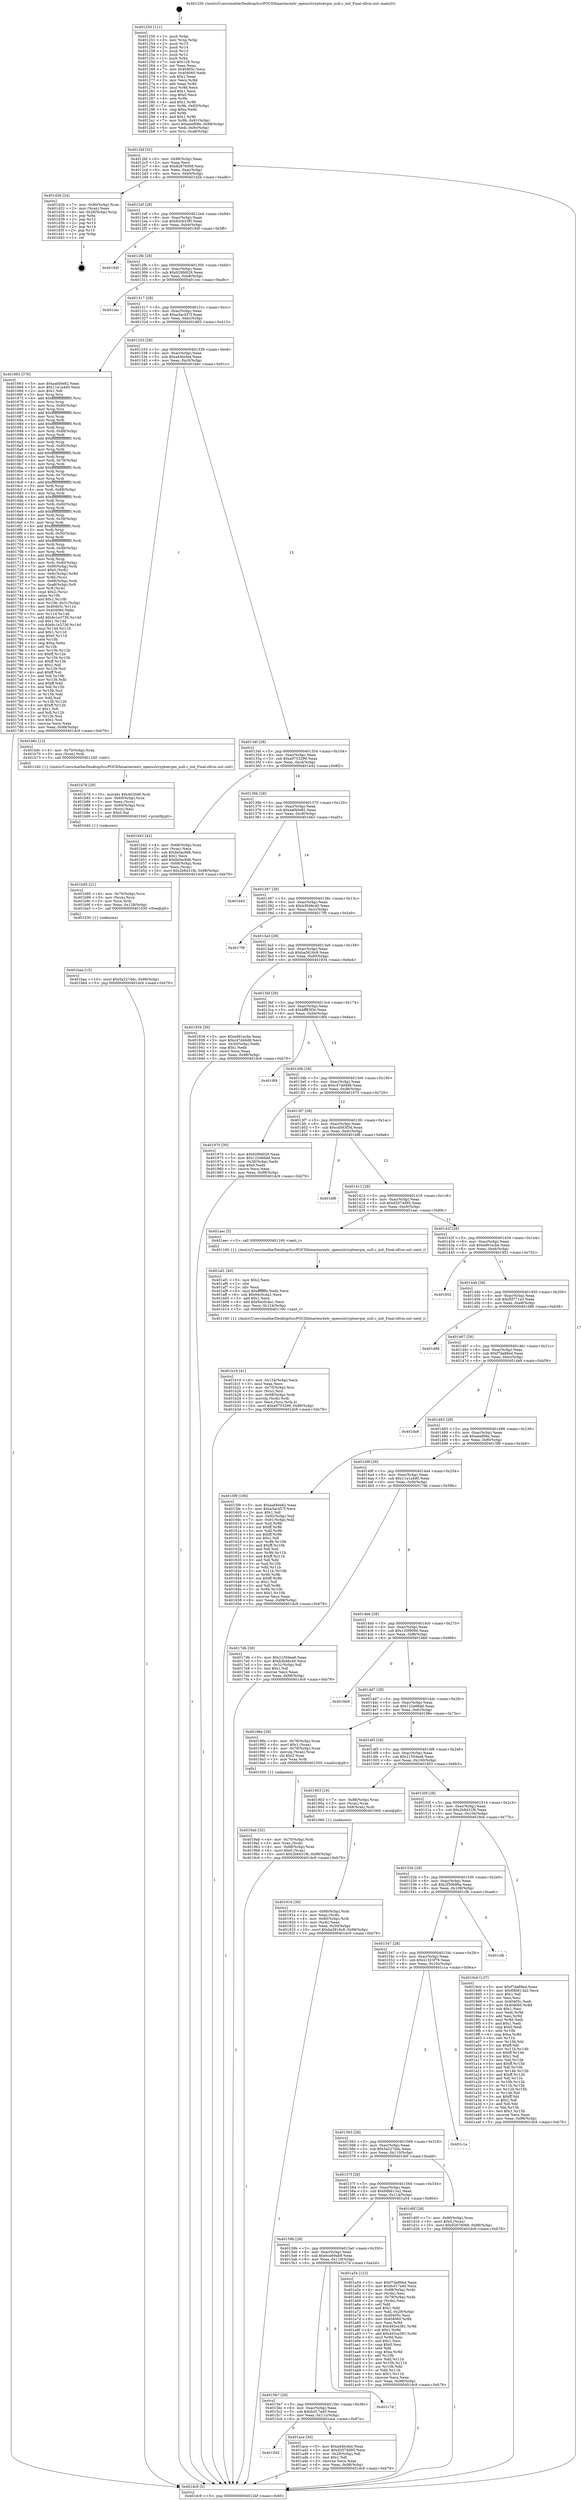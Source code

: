 digraph "0x401250" {
  label = "0x401250 (/mnt/c/Users/mathe/Desktop/tcc/POCII/binaries/extr_opensslcryptoevpm_null.c_init_Final-ollvm.out::main(0))"
  labelloc = "t"
  node[shape=record]

  Entry [label="",width=0.3,height=0.3,shape=circle,fillcolor=black,style=filled]
  "0x4012bf" [label="{
     0x4012bf [32]\l
     | [instrs]\l
     &nbsp;&nbsp;0x4012bf \<+6\>: mov -0x98(%rbp),%eax\l
     &nbsp;&nbsp;0x4012c5 \<+2\>: mov %eax,%ecx\l
     &nbsp;&nbsp;0x4012c7 \<+6\>: sub $0x82676068,%ecx\l
     &nbsp;&nbsp;0x4012cd \<+6\>: mov %eax,-0xac(%rbp)\l
     &nbsp;&nbsp;0x4012d3 \<+6\>: mov %ecx,-0xb0(%rbp)\l
     &nbsp;&nbsp;0x4012d9 \<+6\>: je 0000000000401d2b \<main+0xadb\>\l
  }"]
  "0x401d2b" [label="{
     0x401d2b [24]\l
     | [instrs]\l
     &nbsp;&nbsp;0x401d2b \<+7\>: mov -0x90(%rbp),%rax\l
     &nbsp;&nbsp;0x401d32 \<+2\>: mov (%rax),%eax\l
     &nbsp;&nbsp;0x401d34 \<+4\>: lea -0x28(%rbp),%rsp\l
     &nbsp;&nbsp;0x401d38 \<+1\>: pop %rbx\l
     &nbsp;&nbsp;0x401d39 \<+2\>: pop %r12\l
     &nbsp;&nbsp;0x401d3b \<+2\>: pop %r13\l
     &nbsp;&nbsp;0x401d3d \<+2\>: pop %r14\l
     &nbsp;&nbsp;0x401d3f \<+2\>: pop %r15\l
     &nbsp;&nbsp;0x401d41 \<+1\>: pop %rbp\l
     &nbsp;&nbsp;0x401d42 \<+1\>: ret\l
  }"]
  "0x4012df" [label="{
     0x4012df [28]\l
     | [instrs]\l
     &nbsp;&nbsp;0x4012df \<+5\>: jmp 00000000004012e4 \<main+0x94\>\l
     &nbsp;&nbsp;0x4012e4 \<+6\>: mov -0xac(%rbp),%eax\l
     &nbsp;&nbsp;0x4012ea \<+5\>: sub $0x83cb33f0,%eax\l
     &nbsp;&nbsp;0x4012ef \<+6\>: mov %eax,-0xb4(%rbp)\l
     &nbsp;&nbsp;0x4012f5 \<+6\>: je 000000000040184f \<main+0x5ff\>\l
  }"]
  Exit [label="",width=0.3,height=0.3,shape=circle,fillcolor=black,style=filled,peripheries=2]
  "0x40184f" [label="{
     0x40184f\l
  }", style=dashed]
  "0x4012fb" [label="{
     0x4012fb [28]\l
     | [instrs]\l
     &nbsp;&nbsp;0x4012fb \<+5\>: jmp 0000000000401300 \<main+0xb0\>\l
     &nbsp;&nbsp;0x401300 \<+6\>: mov -0xac(%rbp),%eax\l
     &nbsp;&nbsp;0x401306 \<+5\>: sub $0x929fd029,%eax\l
     &nbsp;&nbsp;0x40130b \<+6\>: mov %eax,-0xb8(%rbp)\l
     &nbsp;&nbsp;0x401311 \<+6\>: je 0000000000401cec \<main+0xa9c\>\l
  }"]
  "0x401baa" [label="{
     0x401baa [15]\l
     | [instrs]\l
     &nbsp;&nbsp;0x401baa \<+10\>: movl $0x5a227ddc,-0x98(%rbp)\l
     &nbsp;&nbsp;0x401bb4 \<+5\>: jmp 0000000000401dc9 \<main+0xb79\>\l
  }"]
  "0x401cec" [label="{
     0x401cec\l
  }", style=dashed]
  "0x401317" [label="{
     0x401317 [28]\l
     | [instrs]\l
     &nbsp;&nbsp;0x401317 \<+5\>: jmp 000000000040131c \<main+0xcc\>\l
     &nbsp;&nbsp;0x40131c \<+6\>: mov -0xac(%rbp),%eax\l
     &nbsp;&nbsp;0x401322 \<+5\>: sub $0xa3ac457f,%eax\l
     &nbsp;&nbsp;0x401327 \<+6\>: mov %eax,-0xbc(%rbp)\l
     &nbsp;&nbsp;0x40132d \<+6\>: je 0000000000401663 \<main+0x413\>\l
  }"]
  "0x401b95" [label="{
     0x401b95 [21]\l
     | [instrs]\l
     &nbsp;&nbsp;0x401b95 \<+4\>: mov -0x70(%rbp),%rcx\l
     &nbsp;&nbsp;0x401b99 \<+3\>: mov (%rcx),%rcx\l
     &nbsp;&nbsp;0x401b9c \<+3\>: mov %rcx,%rdi\l
     &nbsp;&nbsp;0x401b9f \<+6\>: mov %eax,-0x128(%rbp)\l
     &nbsp;&nbsp;0x401ba5 \<+5\>: call 0000000000401030 \<free@plt\>\l
     | [calls]\l
     &nbsp;&nbsp;0x401030 \{1\} (unknown)\l
  }"]
  "0x401663" [label="{
     0x401663 [376]\l
     | [instrs]\l
     &nbsp;&nbsp;0x401663 \<+5\>: mov $0xaaf40e82,%eax\l
     &nbsp;&nbsp;0x401668 \<+5\>: mov $0x11a1a4d0,%ecx\l
     &nbsp;&nbsp;0x40166d \<+2\>: mov $0x1,%dl\l
     &nbsp;&nbsp;0x40166f \<+3\>: mov %rsp,%rsi\l
     &nbsp;&nbsp;0x401672 \<+4\>: add $0xfffffffffffffff0,%rsi\l
     &nbsp;&nbsp;0x401676 \<+3\>: mov %rsi,%rsp\l
     &nbsp;&nbsp;0x401679 \<+7\>: mov %rsi,-0x90(%rbp)\l
     &nbsp;&nbsp;0x401680 \<+3\>: mov %rsp,%rsi\l
     &nbsp;&nbsp;0x401683 \<+4\>: add $0xfffffffffffffff0,%rsi\l
     &nbsp;&nbsp;0x401687 \<+3\>: mov %rsi,%rsp\l
     &nbsp;&nbsp;0x40168a \<+3\>: mov %rsp,%rdi\l
     &nbsp;&nbsp;0x40168d \<+4\>: add $0xfffffffffffffff0,%rdi\l
     &nbsp;&nbsp;0x401691 \<+3\>: mov %rdi,%rsp\l
     &nbsp;&nbsp;0x401694 \<+7\>: mov %rdi,-0x88(%rbp)\l
     &nbsp;&nbsp;0x40169b \<+3\>: mov %rsp,%rdi\l
     &nbsp;&nbsp;0x40169e \<+4\>: add $0xfffffffffffffff0,%rdi\l
     &nbsp;&nbsp;0x4016a2 \<+3\>: mov %rdi,%rsp\l
     &nbsp;&nbsp;0x4016a5 \<+4\>: mov %rdi,-0x80(%rbp)\l
     &nbsp;&nbsp;0x4016a9 \<+3\>: mov %rsp,%rdi\l
     &nbsp;&nbsp;0x4016ac \<+4\>: add $0xfffffffffffffff0,%rdi\l
     &nbsp;&nbsp;0x4016b0 \<+3\>: mov %rdi,%rsp\l
     &nbsp;&nbsp;0x4016b3 \<+4\>: mov %rdi,-0x78(%rbp)\l
     &nbsp;&nbsp;0x4016b7 \<+3\>: mov %rsp,%rdi\l
     &nbsp;&nbsp;0x4016ba \<+4\>: add $0xfffffffffffffff0,%rdi\l
     &nbsp;&nbsp;0x4016be \<+3\>: mov %rdi,%rsp\l
     &nbsp;&nbsp;0x4016c1 \<+4\>: mov %rdi,-0x70(%rbp)\l
     &nbsp;&nbsp;0x4016c5 \<+3\>: mov %rsp,%rdi\l
     &nbsp;&nbsp;0x4016c8 \<+4\>: add $0xfffffffffffffff0,%rdi\l
     &nbsp;&nbsp;0x4016cc \<+3\>: mov %rdi,%rsp\l
     &nbsp;&nbsp;0x4016cf \<+4\>: mov %rdi,-0x68(%rbp)\l
     &nbsp;&nbsp;0x4016d3 \<+3\>: mov %rsp,%rdi\l
     &nbsp;&nbsp;0x4016d6 \<+4\>: add $0xfffffffffffffff0,%rdi\l
     &nbsp;&nbsp;0x4016da \<+3\>: mov %rdi,%rsp\l
     &nbsp;&nbsp;0x4016dd \<+4\>: mov %rdi,-0x60(%rbp)\l
     &nbsp;&nbsp;0x4016e1 \<+3\>: mov %rsp,%rdi\l
     &nbsp;&nbsp;0x4016e4 \<+4\>: add $0xfffffffffffffff0,%rdi\l
     &nbsp;&nbsp;0x4016e8 \<+3\>: mov %rdi,%rsp\l
     &nbsp;&nbsp;0x4016eb \<+4\>: mov %rdi,-0x58(%rbp)\l
     &nbsp;&nbsp;0x4016ef \<+3\>: mov %rsp,%rdi\l
     &nbsp;&nbsp;0x4016f2 \<+4\>: add $0xfffffffffffffff0,%rdi\l
     &nbsp;&nbsp;0x4016f6 \<+3\>: mov %rdi,%rsp\l
     &nbsp;&nbsp;0x4016f9 \<+4\>: mov %rdi,-0x50(%rbp)\l
     &nbsp;&nbsp;0x4016fd \<+3\>: mov %rsp,%rdi\l
     &nbsp;&nbsp;0x401700 \<+4\>: add $0xfffffffffffffff0,%rdi\l
     &nbsp;&nbsp;0x401704 \<+3\>: mov %rdi,%rsp\l
     &nbsp;&nbsp;0x401707 \<+4\>: mov %rdi,-0x48(%rbp)\l
     &nbsp;&nbsp;0x40170b \<+3\>: mov %rsp,%rdi\l
     &nbsp;&nbsp;0x40170e \<+4\>: add $0xfffffffffffffff0,%rdi\l
     &nbsp;&nbsp;0x401712 \<+3\>: mov %rdi,%rsp\l
     &nbsp;&nbsp;0x401715 \<+4\>: mov %rdi,-0x40(%rbp)\l
     &nbsp;&nbsp;0x401719 \<+7\>: mov -0x90(%rbp),%rdi\l
     &nbsp;&nbsp;0x401720 \<+6\>: movl $0x0,(%rdi)\l
     &nbsp;&nbsp;0x401726 \<+7\>: mov -0x9c(%rbp),%r8d\l
     &nbsp;&nbsp;0x40172d \<+3\>: mov %r8d,(%rsi)\l
     &nbsp;&nbsp;0x401730 \<+7\>: mov -0x88(%rbp),%rdi\l
     &nbsp;&nbsp;0x401737 \<+7\>: mov -0xa8(%rbp),%r9\l
     &nbsp;&nbsp;0x40173e \<+3\>: mov %r9,(%rdi)\l
     &nbsp;&nbsp;0x401741 \<+3\>: cmpl $0x2,(%rsi)\l
     &nbsp;&nbsp;0x401744 \<+4\>: setne %r10b\l
     &nbsp;&nbsp;0x401748 \<+4\>: and $0x1,%r10b\l
     &nbsp;&nbsp;0x40174c \<+4\>: mov %r10b,-0x31(%rbp)\l
     &nbsp;&nbsp;0x401750 \<+8\>: mov 0x40405c,%r11d\l
     &nbsp;&nbsp;0x401758 \<+7\>: mov 0x404060,%ebx\l
     &nbsp;&nbsp;0x40175f \<+3\>: mov %r11d,%r14d\l
     &nbsp;&nbsp;0x401762 \<+7\>: add $0x6c1e3736,%r14d\l
     &nbsp;&nbsp;0x401769 \<+4\>: sub $0x1,%r14d\l
     &nbsp;&nbsp;0x40176d \<+7\>: sub $0x6c1e3736,%r14d\l
     &nbsp;&nbsp;0x401774 \<+4\>: imul %r14d,%r11d\l
     &nbsp;&nbsp;0x401778 \<+4\>: and $0x1,%r11d\l
     &nbsp;&nbsp;0x40177c \<+4\>: cmp $0x0,%r11d\l
     &nbsp;&nbsp;0x401780 \<+4\>: sete %r10b\l
     &nbsp;&nbsp;0x401784 \<+3\>: cmp $0xa,%ebx\l
     &nbsp;&nbsp;0x401787 \<+4\>: setl %r15b\l
     &nbsp;&nbsp;0x40178b \<+3\>: mov %r10b,%r12b\l
     &nbsp;&nbsp;0x40178e \<+4\>: xor $0xff,%r12b\l
     &nbsp;&nbsp;0x401792 \<+3\>: mov %r15b,%r13b\l
     &nbsp;&nbsp;0x401795 \<+4\>: xor $0xff,%r13b\l
     &nbsp;&nbsp;0x401799 \<+3\>: xor $0x1,%dl\l
     &nbsp;&nbsp;0x40179c \<+3\>: mov %r12b,%sil\l
     &nbsp;&nbsp;0x40179f \<+4\>: and $0xff,%sil\l
     &nbsp;&nbsp;0x4017a3 \<+3\>: and %dl,%r10b\l
     &nbsp;&nbsp;0x4017a6 \<+3\>: mov %r13b,%dil\l
     &nbsp;&nbsp;0x4017a9 \<+4\>: and $0xff,%dil\l
     &nbsp;&nbsp;0x4017ad \<+3\>: and %dl,%r15b\l
     &nbsp;&nbsp;0x4017b0 \<+3\>: or %r10b,%sil\l
     &nbsp;&nbsp;0x4017b3 \<+3\>: or %r15b,%dil\l
     &nbsp;&nbsp;0x4017b6 \<+3\>: xor %dil,%sil\l
     &nbsp;&nbsp;0x4017b9 \<+3\>: or %r13b,%r12b\l
     &nbsp;&nbsp;0x4017bc \<+4\>: xor $0xff,%r12b\l
     &nbsp;&nbsp;0x4017c0 \<+3\>: or $0x1,%dl\l
     &nbsp;&nbsp;0x4017c3 \<+3\>: and %dl,%r12b\l
     &nbsp;&nbsp;0x4017c6 \<+3\>: or %r12b,%sil\l
     &nbsp;&nbsp;0x4017c9 \<+4\>: test $0x1,%sil\l
     &nbsp;&nbsp;0x4017cd \<+3\>: cmovne %ecx,%eax\l
     &nbsp;&nbsp;0x4017d0 \<+6\>: mov %eax,-0x98(%rbp)\l
     &nbsp;&nbsp;0x4017d6 \<+5\>: jmp 0000000000401dc9 \<main+0xb79\>\l
  }"]
  "0x401333" [label="{
     0x401333 [28]\l
     | [instrs]\l
     &nbsp;&nbsp;0x401333 \<+5\>: jmp 0000000000401338 \<main+0xe8\>\l
     &nbsp;&nbsp;0x401338 \<+6\>: mov -0xac(%rbp),%eax\l
     &nbsp;&nbsp;0x40133e \<+5\>: sub $0xa44bcfa4,%eax\l
     &nbsp;&nbsp;0x401343 \<+6\>: mov %eax,-0xc0(%rbp)\l
     &nbsp;&nbsp;0x401349 \<+6\>: je 0000000000401b6c \<main+0x91c\>\l
  }"]
  "0x401b78" [label="{
     0x401b78 [29]\l
     | [instrs]\l
     &nbsp;&nbsp;0x401b78 \<+10\>: movabs $0x4020d6,%rdi\l
     &nbsp;&nbsp;0x401b82 \<+4\>: mov -0x60(%rbp),%rcx\l
     &nbsp;&nbsp;0x401b86 \<+2\>: mov %eax,(%rcx)\l
     &nbsp;&nbsp;0x401b88 \<+4\>: mov -0x60(%rbp),%rcx\l
     &nbsp;&nbsp;0x401b8c \<+2\>: mov (%rcx),%esi\l
     &nbsp;&nbsp;0x401b8e \<+2\>: mov $0x0,%al\l
     &nbsp;&nbsp;0x401b90 \<+5\>: call 0000000000401040 \<printf@plt\>\l
     | [calls]\l
     &nbsp;&nbsp;0x401040 \{1\} (unknown)\l
  }"]
  "0x401b6c" [label="{
     0x401b6c [12]\l
     | [instrs]\l
     &nbsp;&nbsp;0x401b6c \<+4\>: mov -0x70(%rbp),%rax\l
     &nbsp;&nbsp;0x401b70 \<+3\>: mov (%rax),%rdi\l
     &nbsp;&nbsp;0x401b73 \<+5\>: call 0000000000401240 \<init\>\l
     | [calls]\l
     &nbsp;&nbsp;0x401240 \{1\} (/mnt/c/Users/mathe/Desktop/tcc/POCII/binaries/extr_opensslcryptoevpm_null.c_init_Final-ollvm.out::init)\l
  }"]
  "0x40134f" [label="{
     0x40134f [28]\l
     | [instrs]\l
     &nbsp;&nbsp;0x40134f \<+5\>: jmp 0000000000401354 \<main+0x104\>\l
     &nbsp;&nbsp;0x401354 \<+6\>: mov -0xac(%rbp),%eax\l
     &nbsp;&nbsp;0x40135a \<+5\>: sub $0xa9753299,%eax\l
     &nbsp;&nbsp;0x40135f \<+6\>: mov %eax,-0xc4(%rbp)\l
     &nbsp;&nbsp;0x401365 \<+6\>: je 0000000000401b42 \<main+0x8f2\>\l
  }"]
  "0x401b19" [label="{
     0x401b19 [41]\l
     | [instrs]\l
     &nbsp;&nbsp;0x401b19 \<+6\>: mov -0x124(%rbp),%ecx\l
     &nbsp;&nbsp;0x401b1f \<+3\>: imul %eax,%ecx\l
     &nbsp;&nbsp;0x401b22 \<+4\>: mov -0x70(%rbp),%rsi\l
     &nbsp;&nbsp;0x401b26 \<+3\>: mov (%rsi),%rsi\l
     &nbsp;&nbsp;0x401b29 \<+4\>: mov -0x68(%rbp),%rdi\l
     &nbsp;&nbsp;0x401b2d \<+3\>: movslq (%rdi),%rdi\l
     &nbsp;&nbsp;0x401b30 \<+3\>: mov %ecx,(%rsi,%rdi,4)\l
     &nbsp;&nbsp;0x401b33 \<+10\>: movl $0xa9753299,-0x98(%rbp)\l
     &nbsp;&nbsp;0x401b3d \<+5\>: jmp 0000000000401dc9 \<main+0xb79\>\l
  }"]
  "0x401b42" [label="{
     0x401b42 [42]\l
     | [instrs]\l
     &nbsp;&nbsp;0x401b42 \<+4\>: mov -0x68(%rbp),%rax\l
     &nbsp;&nbsp;0x401b46 \<+2\>: mov (%rax),%ecx\l
     &nbsp;&nbsp;0x401b48 \<+6\>: sub $0xfa0ac9db,%ecx\l
     &nbsp;&nbsp;0x401b4e \<+3\>: add $0x1,%ecx\l
     &nbsp;&nbsp;0x401b51 \<+6\>: add $0xfa0ac9db,%ecx\l
     &nbsp;&nbsp;0x401b57 \<+4\>: mov -0x68(%rbp),%rax\l
     &nbsp;&nbsp;0x401b5b \<+2\>: mov %ecx,(%rax)\l
     &nbsp;&nbsp;0x401b5d \<+10\>: movl $0x2b8431fb,-0x98(%rbp)\l
     &nbsp;&nbsp;0x401b67 \<+5\>: jmp 0000000000401dc9 \<main+0xb79\>\l
  }"]
  "0x40136b" [label="{
     0x40136b [28]\l
     | [instrs]\l
     &nbsp;&nbsp;0x40136b \<+5\>: jmp 0000000000401370 \<main+0x120\>\l
     &nbsp;&nbsp;0x401370 \<+6\>: mov -0xac(%rbp),%eax\l
     &nbsp;&nbsp;0x401376 \<+5\>: sub $0xaaf40e82,%eax\l
     &nbsp;&nbsp;0x40137b \<+6\>: mov %eax,-0xc8(%rbp)\l
     &nbsp;&nbsp;0x401381 \<+6\>: je 0000000000401d43 \<main+0xaf3\>\l
  }"]
  "0x401af1" [label="{
     0x401af1 [40]\l
     | [instrs]\l
     &nbsp;&nbsp;0x401af1 \<+5\>: mov $0x2,%ecx\l
     &nbsp;&nbsp;0x401af6 \<+1\>: cltd\l
     &nbsp;&nbsp;0x401af7 \<+2\>: idiv %ecx\l
     &nbsp;&nbsp;0x401af9 \<+6\>: imul $0xfffffffe,%edx,%ecx\l
     &nbsp;&nbsp;0x401aff \<+6\>: sub $0x94c0cda1,%ecx\l
     &nbsp;&nbsp;0x401b05 \<+3\>: add $0x1,%ecx\l
     &nbsp;&nbsp;0x401b08 \<+6\>: add $0x94c0cda1,%ecx\l
     &nbsp;&nbsp;0x401b0e \<+6\>: mov %ecx,-0x124(%rbp)\l
     &nbsp;&nbsp;0x401b14 \<+5\>: call 0000000000401160 \<next_i\>\l
     | [calls]\l
     &nbsp;&nbsp;0x401160 \{1\} (/mnt/c/Users/mathe/Desktop/tcc/POCII/binaries/extr_opensslcryptoevpm_null.c_init_Final-ollvm.out::next_i)\l
  }"]
  "0x401d43" [label="{
     0x401d43\l
  }", style=dashed]
  "0x401387" [label="{
     0x401387 [28]\l
     | [instrs]\l
     &nbsp;&nbsp;0x401387 \<+5\>: jmp 000000000040138c \<main+0x13c\>\l
     &nbsp;&nbsp;0x40138c \<+6\>: mov -0xac(%rbp),%eax\l
     &nbsp;&nbsp;0x401392 \<+5\>: sub $0xb3b46c40,%eax\l
     &nbsp;&nbsp;0x401397 \<+6\>: mov %eax,-0xcc(%rbp)\l
     &nbsp;&nbsp;0x40139d \<+6\>: je 00000000004017f9 \<main+0x5a9\>\l
  }"]
  "0x4015d3" [label="{
     0x4015d3\l
  }", style=dashed]
  "0x4017f9" [label="{
     0x4017f9\l
  }", style=dashed]
  "0x4013a3" [label="{
     0x4013a3 [28]\l
     | [instrs]\l
     &nbsp;&nbsp;0x4013a3 \<+5\>: jmp 00000000004013a8 \<main+0x158\>\l
     &nbsp;&nbsp;0x4013a8 \<+6\>: mov -0xac(%rbp),%eax\l
     &nbsp;&nbsp;0x4013ae \<+5\>: sub $0xba5816c8,%eax\l
     &nbsp;&nbsp;0x4013b3 \<+6\>: mov %eax,-0xd0(%rbp)\l
     &nbsp;&nbsp;0x4013b9 \<+6\>: je 0000000000401934 \<main+0x6e4\>\l
  }"]
  "0x401ace" [label="{
     0x401ace [30]\l
     | [instrs]\l
     &nbsp;&nbsp;0x401ace \<+5\>: mov $0xa44bcfa4,%eax\l
     &nbsp;&nbsp;0x401ad3 \<+5\>: mov $0xd2074d95,%ecx\l
     &nbsp;&nbsp;0x401ad8 \<+3\>: mov -0x29(%rbp),%dl\l
     &nbsp;&nbsp;0x401adb \<+3\>: test $0x1,%dl\l
     &nbsp;&nbsp;0x401ade \<+3\>: cmovne %ecx,%eax\l
     &nbsp;&nbsp;0x401ae1 \<+6\>: mov %eax,-0x98(%rbp)\l
     &nbsp;&nbsp;0x401ae7 \<+5\>: jmp 0000000000401dc9 \<main+0xb79\>\l
  }"]
  "0x401934" [label="{
     0x401934 [30]\l
     | [instrs]\l
     &nbsp;&nbsp;0x401934 \<+5\>: mov $0xed91ecbe,%eax\l
     &nbsp;&nbsp;0x401939 \<+5\>: mov $0xc47dd4d8,%ecx\l
     &nbsp;&nbsp;0x40193e \<+3\>: mov -0x30(%rbp),%edx\l
     &nbsp;&nbsp;0x401941 \<+3\>: cmp $0x1,%edx\l
     &nbsp;&nbsp;0x401944 \<+3\>: cmovl %ecx,%eax\l
     &nbsp;&nbsp;0x401947 \<+6\>: mov %eax,-0x98(%rbp)\l
     &nbsp;&nbsp;0x40194d \<+5\>: jmp 0000000000401dc9 \<main+0xb79\>\l
  }"]
  "0x4013bf" [label="{
     0x4013bf [28]\l
     | [instrs]\l
     &nbsp;&nbsp;0x4013bf \<+5\>: jmp 00000000004013c4 \<main+0x174\>\l
     &nbsp;&nbsp;0x4013c4 \<+6\>: mov -0xac(%rbp),%eax\l
     &nbsp;&nbsp;0x4013ca \<+5\>: sub $0xbff83f3e,%eax\l
     &nbsp;&nbsp;0x4013cf \<+6\>: mov %eax,-0xd4(%rbp)\l
     &nbsp;&nbsp;0x4013d5 \<+6\>: je 00000000004018f4 \<main+0x6a4\>\l
  }"]
  "0x4015b7" [label="{
     0x4015b7 [28]\l
     | [instrs]\l
     &nbsp;&nbsp;0x4015b7 \<+5\>: jmp 00000000004015bc \<main+0x36c\>\l
     &nbsp;&nbsp;0x4015bc \<+6\>: mov -0xac(%rbp),%eax\l
     &nbsp;&nbsp;0x4015c2 \<+5\>: sub $0x6cf17a40,%eax\l
     &nbsp;&nbsp;0x4015c7 \<+6\>: mov %eax,-0x11c(%rbp)\l
     &nbsp;&nbsp;0x4015cd \<+6\>: je 0000000000401ace \<main+0x87e\>\l
  }"]
  "0x4018f4" [label="{
     0x4018f4\l
  }", style=dashed]
  "0x4013db" [label="{
     0x4013db [28]\l
     | [instrs]\l
     &nbsp;&nbsp;0x4013db \<+5\>: jmp 00000000004013e0 \<main+0x190\>\l
     &nbsp;&nbsp;0x4013e0 \<+6\>: mov -0xac(%rbp),%eax\l
     &nbsp;&nbsp;0x4013e6 \<+5\>: sub $0xc47dd4d8,%eax\l
     &nbsp;&nbsp;0x4013eb \<+6\>: mov %eax,-0xd8(%rbp)\l
     &nbsp;&nbsp;0x4013f1 \<+6\>: je 0000000000401970 \<main+0x720\>\l
  }"]
  "0x401c7d" [label="{
     0x401c7d\l
  }", style=dashed]
  "0x401970" [label="{
     0x401970 [30]\l
     | [instrs]\l
     &nbsp;&nbsp;0x401970 \<+5\>: mov $0x929fd029,%eax\l
     &nbsp;&nbsp;0x401975 \<+5\>: mov $0x122e66dd,%ecx\l
     &nbsp;&nbsp;0x40197a \<+3\>: mov -0x30(%rbp),%edx\l
     &nbsp;&nbsp;0x40197d \<+3\>: cmp $0x0,%edx\l
     &nbsp;&nbsp;0x401980 \<+3\>: cmove %ecx,%eax\l
     &nbsp;&nbsp;0x401983 \<+6\>: mov %eax,-0x98(%rbp)\l
     &nbsp;&nbsp;0x401989 \<+5\>: jmp 0000000000401dc9 \<main+0xb79\>\l
  }"]
  "0x4013f7" [label="{
     0x4013f7 [28]\l
     | [instrs]\l
     &nbsp;&nbsp;0x4013f7 \<+5\>: jmp 00000000004013fc \<main+0x1ac\>\l
     &nbsp;&nbsp;0x4013fc \<+6\>: mov -0xac(%rbp),%eax\l
     &nbsp;&nbsp;0x401402 \<+5\>: sub $0xcd563f3d,%eax\l
     &nbsp;&nbsp;0x401407 \<+6\>: mov %eax,-0xdc(%rbp)\l
     &nbsp;&nbsp;0x40140d \<+6\>: je 0000000000401bf6 \<main+0x9a6\>\l
  }"]
  "0x40159b" [label="{
     0x40159b [28]\l
     | [instrs]\l
     &nbsp;&nbsp;0x40159b \<+5\>: jmp 00000000004015a0 \<main+0x350\>\l
     &nbsp;&nbsp;0x4015a0 \<+6\>: mov -0xac(%rbp),%eax\l
     &nbsp;&nbsp;0x4015a6 \<+5\>: sub $0x6ca69ab9,%eax\l
     &nbsp;&nbsp;0x4015ab \<+6\>: mov %eax,-0x118(%rbp)\l
     &nbsp;&nbsp;0x4015b1 \<+6\>: je 0000000000401c7d \<main+0xa2d\>\l
  }"]
  "0x401bf6" [label="{
     0x401bf6\l
  }", style=dashed]
  "0x401413" [label="{
     0x401413 [28]\l
     | [instrs]\l
     &nbsp;&nbsp;0x401413 \<+5\>: jmp 0000000000401418 \<main+0x1c8\>\l
     &nbsp;&nbsp;0x401418 \<+6\>: mov -0xac(%rbp),%eax\l
     &nbsp;&nbsp;0x40141e \<+5\>: sub $0xd2074d95,%eax\l
     &nbsp;&nbsp;0x401423 \<+6\>: mov %eax,-0xe0(%rbp)\l
     &nbsp;&nbsp;0x401429 \<+6\>: je 0000000000401aec \<main+0x89c\>\l
  }"]
  "0x401a54" [label="{
     0x401a54 [122]\l
     | [instrs]\l
     &nbsp;&nbsp;0x401a54 \<+5\>: mov $0xf7da89ed,%eax\l
     &nbsp;&nbsp;0x401a59 \<+5\>: mov $0x6cf17a40,%ecx\l
     &nbsp;&nbsp;0x401a5e \<+4\>: mov -0x68(%rbp),%rdx\l
     &nbsp;&nbsp;0x401a62 \<+2\>: mov (%rdx),%esi\l
     &nbsp;&nbsp;0x401a64 \<+4\>: mov -0x78(%rbp),%rdx\l
     &nbsp;&nbsp;0x401a68 \<+2\>: cmp (%rdx),%esi\l
     &nbsp;&nbsp;0x401a6a \<+4\>: setl %dil\l
     &nbsp;&nbsp;0x401a6e \<+4\>: and $0x1,%dil\l
     &nbsp;&nbsp;0x401a72 \<+4\>: mov %dil,-0x29(%rbp)\l
     &nbsp;&nbsp;0x401a76 \<+7\>: mov 0x40405c,%esi\l
     &nbsp;&nbsp;0x401a7d \<+8\>: mov 0x404060,%r8d\l
     &nbsp;&nbsp;0x401a85 \<+3\>: mov %esi,%r9d\l
     &nbsp;&nbsp;0x401a88 \<+7\>: sub $0x493ce381,%r9d\l
     &nbsp;&nbsp;0x401a8f \<+4\>: sub $0x1,%r9d\l
     &nbsp;&nbsp;0x401a93 \<+7\>: add $0x493ce381,%r9d\l
     &nbsp;&nbsp;0x401a9a \<+4\>: imul %r9d,%esi\l
     &nbsp;&nbsp;0x401a9e \<+3\>: and $0x1,%esi\l
     &nbsp;&nbsp;0x401aa1 \<+3\>: cmp $0x0,%esi\l
     &nbsp;&nbsp;0x401aa4 \<+4\>: sete %dil\l
     &nbsp;&nbsp;0x401aa8 \<+4\>: cmp $0xa,%r8d\l
     &nbsp;&nbsp;0x401aac \<+4\>: setl %r10b\l
     &nbsp;&nbsp;0x401ab0 \<+3\>: mov %dil,%r11b\l
     &nbsp;&nbsp;0x401ab3 \<+3\>: and %r10b,%r11b\l
     &nbsp;&nbsp;0x401ab6 \<+3\>: xor %r10b,%dil\l
     &nbsp;&nbsp;0x401ab9 \<+3\>: or %dil,%r11b\l
     &nbsp;&nbsp;0x401abc \<+4\>: test $0x1,%r11b\l
     &nbsp;&nbsp;0x401ac0 \<+3\>: cmovne %ecx,%eax\l
     &nbsp;&nbsp;0x401ac3 \<+6\>: mov %eax,-0x98(%rbp)\l
     &nbsp;&nbsp;0x401ac9 \<+5\>: jmp 0000000000401dc9 \<main+0xb79\>\l
  }"]
  "0x401aec" [label="{
     0x401aec [5]\l
     | [instrs]\l
     &nbsp;&nbsp;0x401aec \<+5\>: call 0000000000401160 \<next_i\>\l
     | [calls]\l
     &nbsp;&nbsp;0x401160 \{1\} (/mnt/c/Users/mathe/Desktop/tcc/POCII/binaries/extr_opensslcryptoevpm_null.c_init_Final-ollvm.out::next_i)\l
  }"]
  "0x40142f" [label="{
     0x40142f [28]\l
     | [instrs]\l
     &nbsp;&nbsp;0x40142f \<+5\>: jmp 0000000000401434 \<main+0x1e4\>\l
     &nbsp;&nbsp;0x401434 \<+6\>: mov -0xac(%rbp),%eax\l
     &nbsp;&nbsp;0x40143a \<+5\>: sub $0xed91ecbe,%eax\l
     &nbsp;&nbsp;0x40143f \<+6\>: mov %eax,-0xe4(%rbp)\l
     &nbsp;&nbsp;0x401445 \<+6\>: je 0000000000401952 \<main+0x702\>\l
  }"]
  "0x40157f" [label="{
     0x40157f [28]\l
     | [instrs]\l
     &nbsp;&nbsp;0x40157f \<+5\>: jmp 0000000000401584 \<main+0x334\>\l
     &nbsp;&nbsp;0x401584 \<+6\>: mov -0xac(%rbp),%eax\l
     &nbsp;&nbsp;0x40158a \<+5\>: sub $0x68b613a2,%eax\l
     &nbsp;&nbsp;0x40158f \<+6\>: mov %eax,-0x114(%rbp)\l
     &nbsp;&nbsp;0x401595 \<+6\>: je 0000000000401a54 \<main+0x804\>\l
  }"]
  "0x401952" [label="{
     0x401952\l
  }", style=dashed]
  "0x40144b" [label="{
     0x40144b [28]\l
     | [instrs]\l
     &nbsp;&nbsp;0x40144b \<+5\>: jmp 0000000000401450 \<main+0x200\>\l
     &nbsp;&nbsp;0x401450 \<+6\>: mov -0xac(%rbp),%eax\l
     &nbsp;&nbsp;0x401456 \<+5\>: sub $0xf5f771a3,%eax\l
     &nbsp;&nbsp;0x40145b \<+6\>: mov %eax,-0xe8(%rbp)\l
     &nbsp;&nbsp;0x401461 \<+6\>: je 0000000000401d88 \<main+0xb38\>\l
  }"]
  "0x401d0f" [label="{
     0x401d0f [28]\l
     | [instrs]\l
     &nbsp;&nbsp;0x401d0f \<+7\>: mov -0x90(%rbp),%rax\l
     &nbsp;&nbsp;0x401d16 \<+6\>: movl $0x0,(%rax)\l
     &nbsp;&nbsp;0x401d1c \<+10\>: movl $0x82676068,-0x98(%rbp)\l
     &nbsp;&nbsp;0x401d26 \<+5\>: jmp 0000000000401dc9 \<main+0xb79\>\l
  }"]
  "0x401d88" [label="{
     0x401d88\l
  }", style=dashed]
  "0x401467" [label="{
     0x401467 [28]\l
     | [instrs]\l
     &nbsp;&nbsp;0x401467 \<+5\>: jmp 000000000040146c \<main+0x21c\>\l
     &nbsp;&nbsp;0x40146c \<+6\>: mov -0xac(%rbp),%eax\l
     &nbsp;&nbsp;0x401472 \<+5\>: sub $0xf7da89ed,%eax\l
     &nbsp;&nbsp;0x401477 \<+6\>: mov %eax,-0xec(%rbp)\l
     &nbsp;&nbsp;0x40147d \<+6\>: je 0000000000401da9 \<main+0xb59\>\l
  }"]
  "0x401563" [label="{
     0x401563 [28]\l
     | [instrs]\l
     &nbsp;&nbsp;0x401563 \<+5\>: jmp 0000000000401568 \<main+0x318\>\l
     &nbsp;&nbsp;0x401568 \<+6\>: mov -0xac(%rbp),%eax\l
     &nbsp;&nbsp;0x40156e \<+5\>: sub $0x5a227ddc,%eax\l
     &nbsp;&nbsp;0x401573 \<+6\>: mov %eax,-0x110(%rbp)\l
     &nbsp;&nbsp;0x401579 \<+6\>: je 0000000000401d0f \<main+0xabf\>\l
  }"]
  "0x401da9" [label="{
     0x401da9\l
  }", style=dashed]
  "0x401483" [label="{
     0x401483 [28]\l
     | [instrs]\l
     &nbsp;&nbsp;0x401483 \<+5\>: jmp 0000000000401488 \<main+0x238\>\l
     &nbsp;&nbsp;0x401488 \<+6\>: mov -0xac(%rbp),%eax\l
     &nbsp;&nbsp;0x40148e \<+5\>: sub $0xeeef08e,%eax\l
     &nbsp;&nbsp;0x401493 \<+6\>: mov %eax,-0xf0(%rbp)\l
     &nbsp;&nbsp;0x401499 \<+6\>: je 00000000004015f9 \<main+0x3a9\>\l
  }"]
  "0x401c1a" [label="{
     0x401c1a\l
  }", style=dashed]
  "0x4015f9" [label="{
     0x4015f9 [106]\l
     | [instrs]\l
     &nbsp;&nbsp;0x4015f9 \<+5\>: mov $0xaaf40e82,%eax\l
     &nbsp;&nbsp;0x4015fe \<+5\>: mov $0xa3ac457f,%ecx\l
     &nbsp;&nbsp;0x401603 \<+2\>: mov $0x1,%dl\l
     &nbsp;&nbsp;0x401605 \<+7\>: mov -0x92(%rbp),%sil\l
     &nbsp;&nbsp;0x40160c \<+7\>: mov -0x91(%rbp),%dil\l
     &nbsp;&nbsp;0x401613 \<+3\>: mov %sil,%r8b\l
     &nbsp;&nbsp;0x401616 \<+4\>: xor $0xff,%r8b\l
     &nbsp;&nbsp;0x40161a \<+3\>: mov %dil,%r9b\l
     &nbsp;&nbsp;0x40161d \<+4\>: xor $0xff,%r9b\l
     &nbsp;&nbsp;0x401621 \<+3\>: xor $0x1,%dl\l
     &nbsp;&nbsp;0x401624 \<+3\>: mov %r8b,%r10b\l
     &nbsp;&nbsp;0x401627 \<+4\>: and $0xff,%r10b\l
     &nbsp;&nbsp;0x40162b \<+3\>: and %dl,%sil\l
     &nbsp;&nbsp;0x40162e \<+3\>: mov %r9b,%r11b\l
     &nbsp;&nbsp;0x401631 \<+4\>: and $0xff,%r11b\l
     &nbsp;&nbsp;0x401635 \<+3\>: and %dl,%dil\l
     &nbsp;&nbsp;0x401638 \<+3\>: or %sil,%r10b\l
     &nbsp;&nbsp;0x40163b \<+3\>: or %dil,%r11b\l
     &nbsp;&nbsp;0x40163e \<+3\>: xor %r11b,%r10b\l
     &nbsp;&nbsp;0x401641 \<+3\>: or %r9b,%r8b\l
     &nbsp;&nbsp;0x401644 \<+4\>: xor $0xff,%r8b\l
     &nbsp;&nbsp;0x401648 \<+3\>: or $0x1,%dl\l
     &nbsp;&nbsp;0x40164b \<+3\>: and %dl,%r8b\l
     &nbsp;&nbsp;0x40164e \<+3\>: or %r8b,%r10b\l
     &nbsp;&nbsp;0x401651 \<+4\>: test $0x1,%r10b\l
     &nbsp;&nbsp;0x401655 \<+3\>: cmovne %ecx,%eax\l
     &nbsp;&nbsp;0x401658 \<+6\>: mov %eax,-0x98(%rbp)\l
     &nbsp;&nbsp;0x40165e \<+5\>: jmp 0000000000401dc9 \<main+0xb79\>\l
  }"]
  "0x40149f" [label="{
     0x40149f [28]\l
     | [instrs]\l
     &nbsp;&nbsp;0x40149f \<+5\>: jmp 00000000004014a4 \<main+0x254\>\l
     &nbsp;&nbsp;0x4014a4 \<+6\>: mov -0xac(%rbp),%eax\l
     &nbsp;&nbsp;0x4014aa \<+5\>: sub $0x11a1a4d0,%eax\l
     &nbsp;&nbsp;0x4014af \<+6\>: mov %eax,-0xf4(%rbp)\l
     &nbsp;&nbsp;0x4014b5 \<+6\>: je 00000000004017db \<main+0x58b\>\l
  }"]
  "0x401dc9" [label="{
     0x401dc9 [5]\l
     | [instrs]\l
     &nbsp;&nbsp;0x401dc9 \<+5\>: jmp 00000000004012bf \<main+0x6f\>\l
  }"]
  "0x401250" [label="{
     0x401250 [111]\l
     | [instrs]\l
     &nbsp;&nbsp;0x401250 \<+1\>: push %rbp\l
     &nbsp;&nbsp;0x401251 \<+3\>: mov %rsp,%rbp\l
     &nbsp;&nbsp;0x401254 \<+2\>: push %r15\l
     &nbsp;&nbsp;0x401256 \<+2\>: push %r14\l
     &nbsp;&nbsp;0x401258 \<+2\>: push %r13\l
     &nbsp;&nbsp;0x40125a \<+2\>: push %r12\l
     &nbsp;&nbsp;0x40125c \<+1\>: push %rbx\l
     &nbsp;&nbsp;0x40125d \<+7\>: sub $0x128,%rsp\l
     &nbsp;&nbsp;0x401264 \<+2\>: xor %eax,%eax\l
     &nbsp;&nbsp;0x401266 \<+7\>: mov 0x40405c,%ecx\l
     &nbsp;&nbsp;0x40126d \<+7\>: mov 0x404060,%edx\l
     &nbsp;&nbsp;0x401274 \<+3\>: sub $0x1,%eax\l
     &nbsp;&nbsp;0x401277 \<+3\>: mov %ecx,%r8d\l
     &nbsp;&nbsp;0x40127a \<+3\>: add %eax,%r8d\l
     &nbsp;&nbsp;0x40127d \<+4\>: imul %r8d,%ecx\l
     &nbsp;&nbsp;0x401281 \<+3\>: and $0x1,%ecx\l
     &nbsp;&nbsp;0x401284 \<+3\>: cmp $0x0,%ecx\l
     &nbsp;&nbsp;0x401287 \<+4\>: sete %r9b\l
     &nbsp;&nbsp;0x40128b \<+4\>: and $0x1,%r9b\l
     &nbsp;&nbsp;0x40128f \<+7\>: mov %r9b,-0x92(%rbp)\l
     &nbsp;&nbsp;0x401296 \<+3\>: cmp $0xa,%edx\l
     &nbsp;&nbsp;0x401299 \<+4\>: setl %r9b\l
     &nbsp;&nbsp;0x40129d \<+4\>: and $0x1,%r9b\l
     &nbsp;&nbsp;0x4012a1 \<+7\>: mov %r9b,-0x91(%rbp)\l
     &nbsp;&nbsp;0x4012a8 \<+10\>: movl $0xeeef08e,-0x98(%rbp)\l
     &nbsp;&nbsp;0x4012b2 \<+6\>: mov %edi,-0x9c(%rbp)\l
     &nbsp;&nbsp;0x4012b8 \<+7\>: mov %rsi,-0xa8(%rbp)\l
  }"]
  "0x401547" [label="{
     0x401547 [28]\l
     | [instrs]\l
     &nbsp;&nbsp;0x401547 \<+5\>: jmp 000000000040154c \<main+0x2fc\>\l
     &nbsp;&nbsp;0x40154c \<+6\>: mov -0xac(%rbp),%eax\l
     &nbsp;&nbsp;0x401552 \<+5\>: sub $0x41323f79,%eax\l
     &nbsp;&nbsp;0x401557 \<+6\>: mov %eax,-0x10c(%rbp)\l
     &nbsp;&nbsp;0x40155d \<+6\>: je 0000000000401c1a \<main+0x9ca\>\l
  }"]
  "0x401cfb" [label="{
     0x401cfb\l
  }", style=dashed]
  "0x4017db" [label="{
     0x4017db [30]\l
     | [instrs]\l
     &nbsp;&nbsp;0x4017db \<+5\>: mov $0x21504ea6,%eax\l
     &nbsp;&nbsp;0x4017e0 \<+5\>: mov $0xb3b46c40,%ecx\l
     &nbsp;&nbsp;0x4017e5 \<+3\>: mov -0x31(%rbp),%dl\l
     &nbsp;&nbsp;0x4017e8 \<+3\>: test $0x1,%dl\l
     &nbsp;&nbsp;0x4017eb \<+3\>: cmovne %ecx,%eax\l
     &nbsp;&nbsp;0x4017ee \<+6\>: mov %eax,-0x98(%rbp)\l
     &nbsp;&nbsp;0x4017f4 \<+5\>: jmp 0000000000401dc9 \<main+0xb79\>\l
  }"]
  "0x4014bb" [label="{
     0x4014bb [28]\l
     | [instrs]\l
     &nbsp;&nbsp;0x4014bb \<+5\>: jmp 00000000004014c0 \<main+0x270\>\l
     &nbsp;&nbsp;0x4014c0 \<+6\>: mov -0xac(%rbp),%eax\l
     &nbsp;&nbsp;0x4014c6 \<+5\>: sub $0x120f900d,%eax\l
     &nbsp;&nbsp;0x4014cb \<+6\>: mov %eax,-0xf8(%rbp)\l
     &nbsp;&nbsp;0x4014d1 \<+6\>: je 0000000000401bb9 \<main+0x969\>\l
  }"]
  "0x40152b" [label="{
     0x40152b [28]\l
     | [instrs]\l
     &nbsp;&nbsp;0x40152b \<+5\>: jmp 0000000000401530 \<main+0x2e0\>\l
     &nbsp;&nbsp;0x401530 \<+6\>: mov -0xac(%rbp),%eax\l
     &nbsp;&nbsp;0x401536 \<+5\>: sub $0x2f30b96a,%eax\l
     &nbsp;&nbsp;0x40153b \<+6\>: mov %eax,-0x108(%rbp)\l
     &nbsp;&nbsp;0x401541 \<+6\>: je 0000000000401cfb \<main+0xaab\>\l
  }"]
  "0x401bb9" [label="{
     0x401bb9\l
  }", style=dashed]
  "0x4014d7" [label="{
     0x4014d7 [28]\l
     | [instrs]\l
     &nbsp;&nbsp;0x4014d7 \<+5\>: jmp 00000000004014dc \<main+0x28c\>\l
     &nbsp;&nbsp;0x4014dc \<+6\>: mov -0xac(%rbp),%eax\l
     &nbsp;&nbsp;0x4014e2 \<+5\>: sub $0x122e66dd,%eax\l
     &nbsp;&nbsp;0x4014e7 \<+6\>: mov %eax,-0xfc(%rbp)\l
     &nbsp;&nbsp;0x4014ed \<+6\>: je 000000000040198e \<main+0x73e\>\l
  }"]
  "0x4019cb" [label="{
     0x4019cb [137]\l
     | [instrs]\l
     &nbsp;&nbsp;0x4019cb \<+5\>: mov $0xf7da89ed,%eax\l
     &nbsp;&nbsp;0x4019d0 \<+5\>: mov $0x68b613a2,%ecx\l
     &nbsp;&nbsp;0x4019d5 \<+2\>: mov $0x1,%dl\l
     &nbsp;&nbsp;0x4019d7 \<+2\>: xor %esi,%esi\l
     &nbsp;&nbsp;0x4019d9 \<+7\>: mov 0x40405c,%edi\l
     &nbsp;&nbsp;0x4019e0 \<+8\>: mov 0x404060,%r8d\l
     &nbsp;&nbsp;0x4019e8 \<+3\>: sub $0x1,%esi\l
     &nbsp;&nbsp;0x4019eb \<+3\>: mov %edi,%r9d\l
     &nbsp;&nbsp;0x4019ee \<+3\>: add %esi,%r9d\l
     &nbsp;&nbsp;0x4019f1 \<+4\>: imul %r9d,%edi\l
     &nbsp;&nbsp;0x4019f5 \<+3\>: and $0x1,%edi\l
     &nbsp;&nbsp;0x4019f8 \<+3\>: cmp $0x0,%edi\l
     &nbsp;&nbsp;0x4019fb \<+4\>: sete %r10b\l
     &nbsp;&nbsp;0x4019ff \<+4\>: cmp $0xa,%r8d\l
     &nbsp;&nbsp;0x401a03 \<+4\>: setl %r11b\l
     &nbsp;&nbsp;0x401a07 \<+3\>: mov %r10b,%bl\l
     &nbsp;&nbsp;0x401a0a \<+3\>: xor $0xff,%bl\l
     &nbsp;&nbsp;0x401a0d \<+3\>: mov %r11b,%r14b\l
     &nbsp;&nbsp;0x401a10 \<+4\>: xor $0xff,%r14b\l
     &nbsp;&nbsp;0x401a14 \<+3\>: xor $0x1,%dl\l
     &nbsp;&nbsp;0x401a17 \<+3\>: mov %bl,%r15b\l
     &nbsp;&nbsp;0x401a1a \<+4\>: and $0xff,%r15b\l
     &nbsp;&nbsp;0x401a1e \<+3\>: and %dl,%r10b\l
     &nbsp;&nbsp;0x401a21 \<+3\>: mov %r14b,%r12b\l
     &nbsp;&nbsp;0x401a24 \<+4\>: and $0xff,%r12b\l
     &nbsp;&nbsp;0x401a28 \<+3\>: and %dl,%r11b\l
     &nbsp;&nbsp;0x401a2b \<+3\>: or %r10b,%r15b\l
     &nbsp;&nbsp;0x401a2e \<+3\>: or %r11b,%r12b\l
     &nbsp;&nbsp;0x401a31 \<+3\>: xor %r12b,%r15b\l
     &nbsp;&nbsp;0x401a34 \<+3\>: or %r14b,%bl\l
     &nbsp;&nbsp;0x401a37 \<+3\>: xor $0xff,%bl\l
     &nbsp;&nbsp;0x401a3a \<+3\>: or $0x1,%dl\l
     &nbsp;&nbsp;0x401a3d \<+2\>: and %dl,%bl\l
     &nbsp;&nbsp;0x401a3f \<+3\>: or %bl,%r15b\l
     &nbsp;&nbsp;0x401a42 \<+4\>: test $0x1,%r15b\l
     &nbsp;&nbsp;0x401a46 \<+3\>: cmovne %ecx,%eax\l
     &nbsp;&nbsp;0x401a49 \<+6\>: mov %eax,-0x98(%rbp)\l
     &nbsp;&nbsp;0x401a4f \<+5\>: jmp 0000000000401dc9 \<main+0xb79\>\l
  }"]
  "0x40198e" [label="{
     0x40198e [29]\l
     | [instrs]\l
     &nbsp;&nbsp;0x40198e \<+4\>: mov -0x78(%rbp),%rax\l
     &nbsp;&nbsp;0x401992 \<+6\>: movl $0x1,(%rax)\l
     &nbsp;&nbsp;0x401998 \<+4\>: mov -0x78(%rbp),%rax\l
     &nbsp;&nbsp;0x40199c \<+3\>: movslq (%rax),%rax\l
     &nbsp;&nbsp;0x40199f \<+4\>: shl $0x2,%rax\l
     &nbsp;&nbsp;0x4019a3 \<+3\>: mov %rax,%rdi\l
     &nbsp;&nbsp;0x4019a6 \<+5\>: call 0000000000401050 \<malloc@plt\>\l
     | [calls]\l
     &nbsp;&nbsp;0x401050 \{1\} (unknown)\l
  }"]
  "0x4014f3" [label="{
     0x4014f3 [28]\l
     | [instrs]\l
     &nbsp;&nbsp;0x4014f3 \<+5\>: jmp 00000000004014f8 \<main+0x2a8\>\l
     &nbsp;&nbsp;0x4014f8 \<+6\>: mov -0xac(%rbp),%eax\l
     &nbsp;&nbsp;0x4014fe \<+5\>: sub $0x21504ea6,%eax\l
     &nbsp;&nbsp;0x401503 \<+6\>: mov %eax,-0x100(%rbp)\l
     &nbsp;&nbsp;0x401509 \<+6\>: je 0000000000401903 \<main+0x6b3\>\l
  }"]
  "0x4019ab" [label="{
     0x4019ab [32]\l
     | [instrs]\l
     &nbsp;&nbsp;0x4019ab \<+4\>: mov -0x70(%rbp),%rdi\l
     &nbsp;&nbsp;0x4019af \<+3\>: mov %rax,(%rdi)\l
     &nbsp;&nbsp;0x4019b2 \<+4\>: mov -0x68(%rbp),%rax\l
     &nbsp;&nbsp;0x4019b6 \<+6\>: movl $0x0,(%rax)\l
     &nbsp;&nbsp;0x4019bc \<+10\>: movl $0x2b8431fb,-0x98(%rbp)\l
     &nbsp;&nbsp;0x4019c6 \<+5\>: jmp 0000000000401dc9 \<main+0xb79\>\l
  }"]
  "0x401903" [label="{
     0x401903 [19]\l
     | [instrs]\l
     &nbsp;&nbsp;0x401903 \<+7\>: mov -0x88(%rbp),%rax\l
     &nbsp;&nbsp;0x40190a \<+3\>: mov (%rax),%rax\l
     &nbsp;&nbsp;0x40190d \<+4\>: mov 0x8(%rax),%rdi\l
     &nbsp;&nbsp;0x401911 \<+5\>: call 0000000000401060 \<atoi@plt\>\l
     | [calls]\l
     &nbsp;&nbsp;0x401060 \{1\} (unknown)\l
  }"]
  "0x40150f" [label="{
     0x40150f [28]\l
     | [instrs]\l
     &nbsp;&nbsp;0x40150f \<+5\>: jmp 0000000000401514 \<main+0x2c4\>\l
     &nbsp;&nbsp;0x401514 \<+6\>: mov -0xac(%rbp),%eax\l
     &nbsp;&nbsp;0x40151a \<+5\>: sub $0x2b8431fb,%eax\l
     &nbsp;&nbsp;0x40151f \<+6\>: mov %eax,-0x104(%rbp)\l
     &nbsp;&nbsp;0x401525 \<+6\>: je 00000000004019cb \<main+0x77b\>\l
  }"]
  "0x401916" [label="{
     0x401916 [30]\l
     | [instrs]\l
     &nbsp;&nbsp;0x401916 \<+4\>: mov -0x80(%rbp),%rdi\l
     &nbsp;&nbsp;0x40191a \<+2\>: mov %eax,(%rdi)\l
     &nbsp;&nbsp;0x40191c \<+4\>: mov -0x80(%rbp),%rdi\l
     &nbsp;&nbsp;0x401920 \<+2\>: mov (%rdi),%eax\l
     &nbsp;&nbsp;0x401922 \<+3\>: mov %eax,-0x30(%rbp)\l
     &nbsp;&nbsp;0x401925 \<+10\>: movl $0xba5816c8,-0x98(%rbp)\l
     &nbsp;&nbsp;0x40192f \<+5\>: jmp 0000000000401dc9 \<main+0xb79\>\l
  }"]
  Entry -> "0x401250" [label=" 1"]
  "0x4012bf" -> "0x401d2b" [label=" 1"]
  "0x4012bf" -> "0x4012df" [label=" 17"]
  "0x401d2b" -> Exit [label=" 1"]
  "0x4012df" -> "0x40184f" [label=" 0"]
  "0x4012df" -> "0x4012fb" [label=" 17"]
  "0x401d0f" -> "0x401dc9" [label=" 1"]
  "0x4012fb" -> "0x401cec" [label=" 0"]
  "0x4012fb" -> "0x401317" [label=" 17"]
  "0x401baa" -> "0x401dc9" [label=" 1"]
  "0x401317" -> "0x401663" [label=" 1"]
  "0x401317" -> "0x401333" [label=" 16"]
  "0x401b95" -> "0x401baa" [label=" 1"]
  "0x401333" -> "0x401b6c" [label=" 1"]
  "0x401333" -> "0x40134f" [label=" 15"]
  "0x401b78" -> "0x401b95" [label=" 1"]
  "0x40134f" -> "0x401b42" [label=" 1"]
  "0x40134f" -> "0x40136b" [label=" 14"]
  "0x401b6c" -> "0x401b78" [label=" 1"]
  "0x40136b" -> "0x401d43" [label=" 0"]
  "0x40136b" -> "0x401387" [label=" 14"]
  "0x401b42" -> "0x401dc9" [label=" 1"]
  "0x401387" -> "0x4017f9" [label=" 0"]
  "0x401387" -> "0x4013a3" [label=" 14"]
  "0x401b19" -> "0x401dc9" [label=" 1"]
  "0x4013a3" -> "0x401934" [label=" 1"]
  "0x4013a3" -> "0x4013bf" [label=" 13"]
  "0x401af1" -> "0x401b19" [label=" 1"]
  "0x4013bf" -> "0x4018f4" [label=" 0"]
  "0x4013bf" -> "0x4013db" [label=" 13"]
  "0x401ace" -> "0x401dc9" [label=" 2"]
  "0x4013db" -> "0x401970" [label=" 1"]
  "0x4013db" -> "0x4013f7" [label=" 12"]
  "0x4015b7" -> "0x4015d3" [label=" 0"]
  "0x4013f7" -> "0x401bf6" [label=" 0"]
  "0x4013f7" -> "0x401413" [label=" 12"]
  "0x401aec" -> "0x401af1" [label=" 1"]
  "0x401413" -> "0x401aec" [label=" 1"]
  "0x401413" -> "0x40142f" [label=" 11"]
  "0x40159b" -> "0x4015b7" [label=" 2"]
  "0x40142f" -> "0x401952" [label=" 0"]
  "0x40142f" -> "0x40144b" [label=" 11"]
  "0x4015b7" -> "0x401ace" [label=" 2"]
  "0x40144b" -> "0x401d88" [label=" 0"]
  "0x40144b" -> "0x401467" [label=" 11"]
  "0x401a54" -> "0x401dc9" [label=" 2"]
  "0x401467" -> "0x401da9" [label=" 0"]
  "0x401467" -> "0x401483" [label=" 11"]
  "0x40157f" -> "0x401a54" [label=" 2"]
  "0x401483" -> "0x4015f9" [label=" 1"]
  "0x401483" -> "0x40149f" [label=" 10"]
  "0x4015f9" -> "0x401dc9" [label=" 1"]
  "0x401250" -> "0x4012bf" [label=" 1"]
  "0x401dc9" -> "0x4012bf" [label=" 17"]
  "0x40159b" -> "0x401c7d" [label=" 0"]
  "0x401663" -> "0x401dc9" [label=" 1"]
  "0x401563" -> "0x401d0f" [label=" 1"]
  "0x40149f" -> "0x4017db" [label=" 1"]
  "0x40149f" -> "0x4014bb" [label=" 9"]
  "0x4017db" -> "0x401dc9" [label=" 1"]
  "0x40157f" -> "0x40159b" [label=" 2"]
  "0x4014bb" -> "0x401bb9" [label=" 0"]
  "0x4014bb" -> "0x4014d7" [label=" 9"]
  "0x401547" -> "0x401c1a" [label=" 0"]
  "0x4014d7" -> "0x40198e" [label=" 1"]
  "0x4014d7" -> "0x4014f3" [label=" 8"]
  "0x401563" -> "0x40157f" [label=" 4"]
  "0x4014f3" -> "0x401903" [label=" 1"]
  "0x4014f3" -> "0x40150f" [label=" 7"]
  "0x401903" -> "0x401916" [label=" 1"]
  "0x401916" -> "0x401dc9" [label=" 1"]
  "0x401934" -> "0x401dc9" [label=" 1"]
  "0x401970" -> "0x401dc9" [label=" 1"]
  "0x40198e" -> "0x4019ab" [label=" 1"]
  "0x4019ab" -> "0x401dc9" [label=" 1"]
  "0x40152b" -> "0x401547" [label=" 5"]
  "0x40150f" -> "0x4019cb" [label=" 2"]
  "0x40150f" -> "0x40152b" [label=" 5"]
  "0x4019cb" -> "0x401dc9" [label=" 2"]
  "0x401547" -> "0x401563" [label=" 5"]
  "0x40152b" -> "0x401cfb" [label=" 0"]
}
